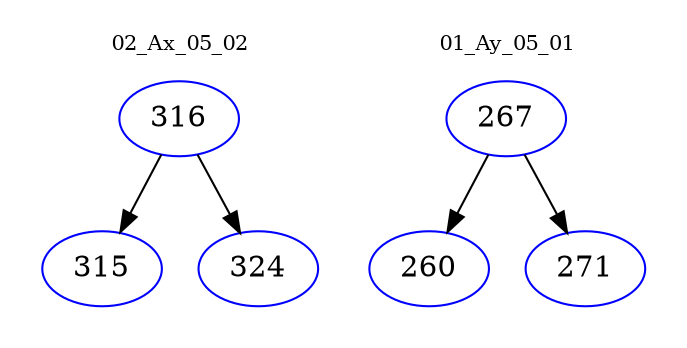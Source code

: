 digraph{
subgraph cluster_0 {
color = white
label = "02_Ax_05_02";
fontsize=10;
T0_316 [label="316", color="blue"]
T0_316 -> T0_315 [color="black"]
T0_315 [label="315", color="blue"]
T0_316 -> T0_324 [color="black"]
T0_324 [label="324", color="blue"]
}
subgraph cluster_1 {
color = white
label = "01_Ay_05_01";
fontsize=10;
T1_267 [label="267", color="blue"]
T1_267 -> T1_260 [color="black"]
T1_260 [label="260", color="blue"]
T1_267 -> T1_271 [color="black"]
T1_271 [label="271", color="blue"]
}
}
